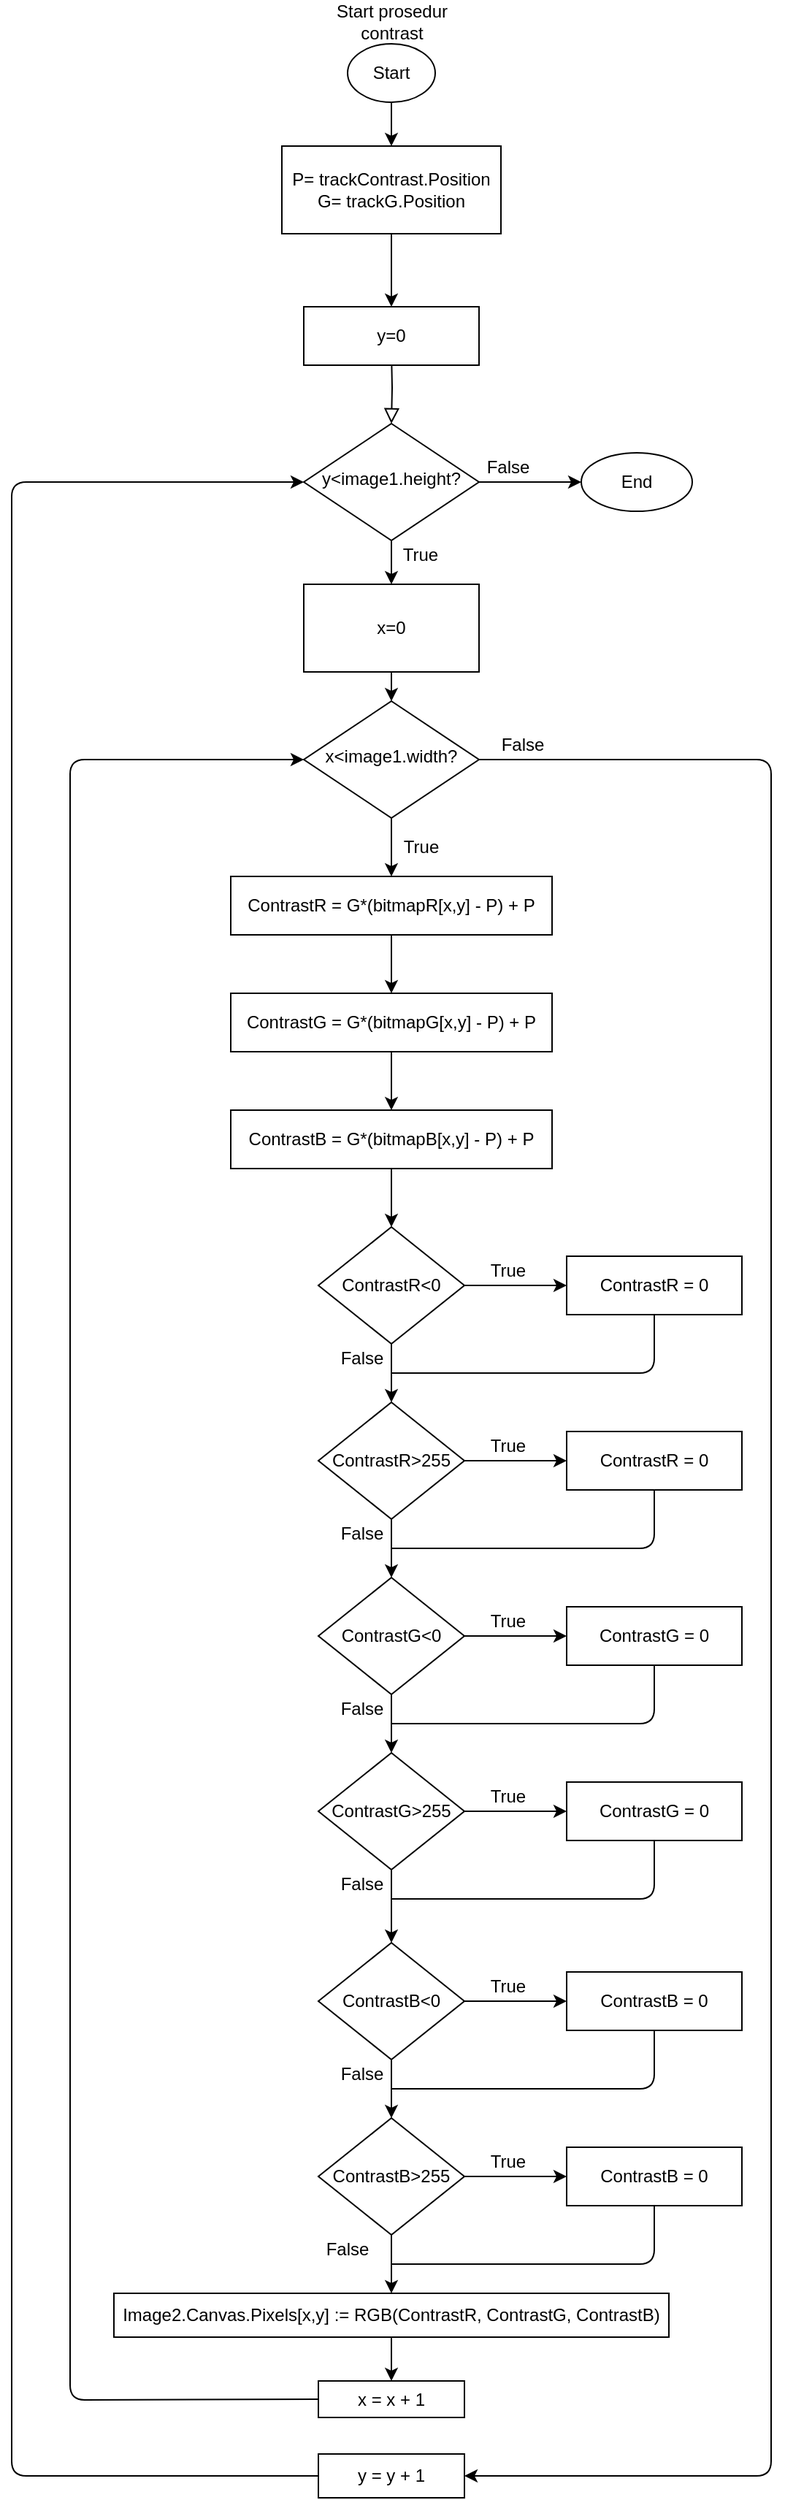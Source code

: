 <mxfile version="13.7.7" type="device"><diagram id="C5RBs43oDa-KdzZeNtuy" name="Page-1"><mxGraphModel dx="1865" dy="1716" grid="1" gridSize="10" guides="0" tooltips="1" connect="1" arrows="1" fold="1" page="1" pageScale="1" pageWidth="827" pageHeight="1169" math="0" shadow="0"><root><mxCell id="WIyWlLk6GJQsqaUBKTNV-0"/><mxCell id="WIyWlLk6GJQsqaUBKTNV-1" parent="WIyWlLk6GJQsqaUBKTNV-0"/><mxCell id="WIyWlLk6GJQsqaUBKTNV-2" value="" style="rounded=0;html=1;jettySize=auto;orthogonalLoop=1;fontSize=11;endArrow=block;endFill=0;endSize=8;strokeWidth=1;shadow=0;labelBackgroundColor=none;edgeStyle=orthogonalEdgeStyle;" parent="WIyWlLk6GJQsqaUBKTNV-1" target="WIyWlLk6GJQsqaUBKTNV-6" edge="1"><mxGeometry relative="1" as="geometry"><mxPoint x="220" y="120" as="sourcePoint"/></mxGeometry></mxCell><mxCell id="r53oP7SHYZBsYk_jPotE-47" style="edgeStyle=orthogonalEdgeStyle;rounded=0;orthogonalLoop=1;jettySize=auto;html=1;exitX=0.5;exitY=1;exitDx=0;exitDy=0;entryX=0.5;entryY=0;entryDx=0;entryDy=0;" edge="1" parent="WIyWlLk6GJQsqaUBKTNV-1" source="WIyWlLk6GJQsqaUBKTNV-6" target="r53oP7SHYZBsYk_jPotE-46"><mxGeometry relative="1" as="geometry"/></mxCell><mxCell id="WIyWlLk6GJQsqaUBKTNV-6" value="y&amp;lt;image1.height?" style="rhombus;whiteSpace=wrap;html=1;shadow=0;fontFamily=Helvetica;fontSize=12;align=center;strokeWidth=1;spacing=6;spacingTop=-4;" parent="WIyWlLk6GJQsqaUBKTNV-1" vertex="1"><mxGeometry x="160" y="170" width="120" height="80" as="geometry"/></mxCell><mxCell id="r53oP7SHYZBsYk_jPotE-50" value="" style="edgeStyle=orthogonalEdgeStyle;rounded=0;orthogonalLoop=1;jettySize=auto;html=1;" edge="1" parent="WIyWlLk6GJQsqaUBKTNV-1" source="WIyWlLk6GJQsqaUBKTNV-10" target="r53oP7SHYZBsYk_jPotE-49"><mxGeometry relative="1" as="geometry"/></mxCell><mxCell id="WIyWlLk6GJQsqaUBKTNV-10" value="x&amp;lt;image1.width?" style="rhombus;whiteSpace=wrap;html=1;shadow=0;fontFamily=Helvetica;fontSize=12;align=center;strokeWidth=1;spacing=6;spacingTop=-4;" parent="WIyWlLk6GJQsqaUBKTNV-1" vertex="1"><mxGeometry x="160" y="360" width="120" height="80" as="geometry"/></mxCell><mxCell id="r53oP7SHYZBsYk_jPotE-42" style="edgeStyle=orthogonalEdgeStyle;rounded=0;orthogonalLoop=1;jettySize=auto;html=1;exitX=0.5;exitY=1;exitDx=0;exitDy=0;entryX=0.5;entryY=0;entryDx=0;entryDy=0;" edge="1" parent="WIyWlLk6GJQsqaUBKTNV-1" source="r53oP7SHYZBsYk_jPotE-0" target="r53oP7SHYZBsYk_jPotE-40"><mxGeometry relative="1" as="geometry"/></mxCell><mxCell id="r53oP7SHYZBsYk_jPotE-0" value="Start" style="ellipse;whiteSpace=wrap;html=1;" vertex="1" parent="WIyWlLk6GJQsqaUBKTNV-1"><mxGeometry x="190" y="-90" width="60" height="40" as="geometry"/></mxCell><mxCell id="r53oP7SHYZBsYk_jPotE-1" value="&lt;div&gt;Start prosedur&lt;/div&gt;&lt;div&gt;contrast&lt;br&gt;&lt;/div&gt;" style="text;html=1;align=center;verticalAlign=middle;resizable=0;points=[];autosize=1;" vertex="1" parent="WIyWlLk6GJQsqaUBKTNV-1"><mxGeometry x="175" y="-120" width="90" height="30" as="geometry"/></mxCell><mxCell id="r53oP7SHYZBsYk_jPotE-4" value="End" style="ellipse;whiteSpace=wrap;html=1;" vertex="1" parent="WIyWlLk6GJQsqaUBKTNV-1"><mxGeometry x="350" y="190" width="76" height="40" as="geometry"/></mxCell><mxCell id="r53oP7SHYZBsYk_jPotE-5" value="False" style="text;html=1;strokeColor=none;fillColor=none;align=center;verticalAlign=middle;whiteSpace=wrap;rounded=0;" vertex="1" parent="WIyWlLk6GJQsqaUBKTNV-1"><mxGeometry x="280" y="190" width="40" height="20" as="geometry"/></mxCell><mxCell id="r53oP7SHYZBsYk_jPotE-6" value="" style="endArrow=classic;html=1;exitX=1;exitY=0.5;exitDx=0;exitDy=0;entryX=0;entryY=0.5;entryDx=0;entryDy=0;" edge="1" parent="WIyWlLk6GJQsqaUBKTNV-1" source="WIyWlLk6GJQsqaUBKTNV-6" target="r53oP7SHYZBsYk_jPotE-4"><mxGeometry width="50" height="50" relative="1" as="geometry"><mxPoint x="390" y="190" as="sourcePoint"/><mxPoint x="440" y="140" as="targetPoint"/></mxGeometry></mxCell><mxCell id="r53oP7SHYZBsYk_jPotE-9" value="True" style="text;html=1;strokeColor=none;fillColor=none;align=center;verticalAlign=middle;whiteSpace=wrap;rounded=0;" vertex="1" parent="WIyWlLk6GJQsqaUBKTNV-1"><mxGeometry x="220" y="250" width="40" height="20" as="geometry"/></mxCell><mxCell id="r53oP7SHYZBsYk_jPotE-20" value="True" style="text;html=1;align=center;verticalAlign=middle;resizable=0;points=[];autosize=1;" vertex="1" parent="WIyWlLk6GJQsqaUBKTNV-1"><mxGeometry x="220" y="450" width="40" height="20" as="geometry"/></mxCell><mxCell id="r53oP7SHYZBsYk_jPotE-59" value="" style="edgeStyle=orthogonalEdgeStyle;rounded=0;orthogonalLoop=1;jettySize=auto;html=1;" edge="1" parent="WIyWlLk6GJQsqaUBKTNV-1" source="r53oP7SHYZBsYk_jPotE-31" target="r53oP7SHYZBsYk_jPotE-58"><mxGeometry relative="1" as="geometry"/></mxCell><mxCell id="r53oP7SHYZBsYk_jPotE-31" value="ContrastR&amp;lt;0" style="rhombus;whiteSpace=wrap;html=1;" vertex="1" parent="WIyWlLk6GJQsqaUBKTNV-1"><mxGeometry x="170" y="720" width="100" height="80" as="geometry"/></mxCell><mxCell id="r53oP7SHYZBsYk_jPotE-32" value="" style="endArrow=classic;html=1;exitX=1;exitY=0.5;exitDx=0;exitDy=0;entryX=0;entryY=0.5;entryDx=0;entryDy=0;" edge="1" parent="WIyWlLk6GJQsqaUBKTNV-1" source="r53oP7SHYZBsYk_jPotE-31" target="r53oP7SHYZBsYk_jPotE-56"><mxGeometry width="50" height="50" relative="1" as="geometry"><mxPoint x="370" y="690" as="sourcePoint"/><mxPoint x="300" y="760" as="targetPoint"/></mxGeometry></mxCell><mxCell id="r53oP7SHYZBsYk_jPotE-35" value="y=0" style="rounded=0;whiteSpace=wrap;html=1;" vertex="1" parent="WIyWlLk6GJQsqaUBKTNV-1"><mxGeometry x="160" y="90" width="120" height="40" as="geometry"/></mxCell><mxCell id="r53oP7SHYZBsYk_jPotE-44" style="edgeStyle=orthogonalEdgeStyle;rounded=0;orthogonalLoop=1;jettySize=auto;html=1;exitX=0.5;exitY=1;exitDx=0;exitDy=0;entryX=0.5;entryY=0;entryDx=0;entryDy=0;" edge="1" parent="WIyWlLk6GJQsqaUBKTNV-1" source="r53oP7SHYZBsYk_jPotE-40" target="r53oP7SHYZBsYk_jPotE-35"><mxGeometry relative="1" as="geometry"/></mxCell><mxCell id="r53oP7SHYZBsYk_jPotE-40" value="&lt;div&gt;P= trackContrast.Position&lt;/div&gt;&lt;div&gt;G= trackG.Position&lt;br&gt;&lt;/div&gt;" style="rounded=0;whiteSpace=wrap;html=1;" vertex="1" parent="WIyWlLk6GJQsqaUBKTNV-1"><mxGeometry x="145" y="-20" width="150" height="60" as="geometry"/></mxCell><mxCell id="r53oP7SHYZBsYk_jPotE-48" style="edgeStyle=orthogonalEdgeStyle;rounded=0;orthogonalLoop=1;jettySize=auto;html=1;exitX=0.5;exitY=1;exitDx=0;exitDy=0;entryX=0.5;entryY=0;entryDx=0;entryDy=0;" edge="1" parent="WIyWlLk6GJQsqaUBKTNV-1" source="r53oP7SHYZBsYk_jPotE-46" target="WIyWlLk6GJQsqaUBKTNV-10"><mxGeometry relative="1" as="geometry"/></mxCell><mxCell id="r53oP7SHYZBsYk_jPotE-46" value="x=0" style="rounded=0;whiteSpace=wrap;html=1;" vertex="1" parent="WIyWlLk6GJQsqaUBKTNV-1"><mxGeometry x="160" y="280" width="120" height="60" as="geometry"/></mxCell><mxCell id="r53oP7SHYZBsYk_jPotE-53" style="edgeStyle=orthogonalEdgeStyle;rounded=0;orthogonalLoop=1;jettySize=auto;html=1;exitX=0.5;exitY=1;exitDx=0;exitDy=0;entryX=0.5;entryY=0;entryDx=0;entryDy=0;" edge="1" parent="WIyWlLk6GJQsqaUBKTNV-1" source="r53oP7SHYZBsYk_jPotE-49" target="r53oP7SHYZBsYk_jPotE-51"><mxGeometry relative="1" as="geometry"/></mxCell><mxCell id="r53oP7SHYZBsYk_jPotE-49" value="ContrastR = G*(bitmapR[x,y] - P) + P&lt;br&gt;" style="rounded=0;whiteSpace=wrap;html=1;" vertex="1" parent="WIyWlLk6GJQsqaUBKTNV-1"><mxGeometry x="110" y="480" width="220" height="40" as="geometry"/></mxCell><mxCell id="r53oP7SHYZBsYk_jPotE-54" style="edgeStyle=orthogonalEdgeStyle;rounded=0;orthogonalLoop=1;jettySize=auto;html=1;exitX=0.5;exitY=1;exitDx=0;exitDy=0;" edge="1" parent="WIyWlLk6GJQsqaUBKTNV-1" source="r53oP7SHYZBsYk_jPotE-51" target="r53oP7SHYZBsYk_jPotE-52"><mxGeometry relative="1" as="geometry"/></mxCell><mxCell id="r53oP7SHYZBsYk_jPotE-51" value="ContrastG = G*(bitmapG[x,y] - P) + P" style="rounded=0;whiteSpace=wrap;html=1;" vertex="1" parent="WIyWlLk6GJQsqaUBKTNV-1"><mxGeometry x="110" y="560" width="220" height="40" as="geometry"/></mxCell><mxCell id="r53oP7SHYZBsYk_jPotE-55" style="edgeStyle=orthogonalEdgeStyle;rounded=0;orthogonalLoop=1;jettySize=auto;html=1;exitX=0.5;exitY=1;exitDx=0;exitDy=0;entryX=0.5;entryY=0;entryDx=0;entryDy=0;" edge="1" parent="WIyWlLk6GJQsqaUBKTNV-1" source="r53oP7SHYZBsYk_jPotE-52" target="r53oP7SHYZBsYk_jPotE-31"><mxGeometry relative="1" as="geometry"/></mxCell><mxCell id="r53oP7SHYZBsYk_jPotE-52" value="ContrastB = G*(bitmapB[x,y] - P) + P" style="rounded=0;whiteSpace=wrap;html=1;" vertex="1" parent="WIyWlLk6GJQsqaUBKTNV-1"><mxGeometry x="110" y="640" width="220" height="40" as="geometry"/></mxCell><mxCell id="r53oP7SHYZBsYk_jPotE-56" value="ContrastR = 0" style="rounded=0;whiteSpace=wrap;html=1;" vertex="1" parent="WIyWlLk6GJQsqaUBKTNV-1"><mxGeometry x="340" y="740" width="120" height="40" as="geometry"/></mxCell><mxCell id="r53oP7SHYZBsYk_jPotE-57" value="True" style="text;html=1;strokeColor=none;fillColor=none;align=center;verticalAlign=middle;whiteSpace=wrap;rounded=0;" vertex="1" parent="WIyWlLk6GJQsqaUBKTNV-1"><mxGeometry x="280" y="740" width="40" height="20" as="geometry"/></mxCell><mxCell id="r53oP7SHYZBsYk_jPotE-63" value="" style="edgeStyle=orthogonalEdgeStyle;rounded=0;orthogonalLoop=1;jettySize=auto;html=1;" edge="1" parent="WIyWlLk6GJQsqaUBKTNV-1" source="r53oP7SHYZBsYk_jPotE-58" target="r53oP7SHYZBsYk_jPotE-62"><mxGeometry relative="1" as="geometry"/></mxCell><mxCell id="r53oP7SHYZBsYk_jPotE-68" value="" style="edgeStyle=orthogonalEdgeStyle;rounded=0;orthogonalLoop=1;jettySize=auto;html=1;" edge="1" parent="WIyWlLk6GJQsqaUBKTNV-1" source="r53oP7SHYZBsYk_jPotE-58" target="r53oP7SHYZBsYk_jPotE-64"><mxGeometry relative="1" as="geometry"/></mxCell><mxCell id="r53oP7SHYZBsYk_jPotE-58" value="ContrastR&amp;gt;255" style="rhombus;whiteSpace=wrap;html=1;" vertex="1" parent="WIyWlLk6GJQsqaUBKTNV-1"><mxGeometry x="170" y="840" width="100" height="80" as="geometry"/></mxCell><mxCell id="r53oP7SHYZBsYk_jPotE-60" value="" style="endArrow=none;html=1;entryX=0.5;entryY=1;entryDx=0;entryDy=0;" edge="1" parent="WIyWlLk6GJQsqaUBKTNV-1" target="r53oP7SHYZBsYk_jPotE-56"><mxGeometry width="50" height="50" relative="1" as="geometry"><mxPoint x="220" y="820" as="sourcePoint"/><mxPoint x="390" y="780" as="targetPoint"/><Array as="points"><mxPoint x="400" y="820"/></Array></mxGeometry></mxCell><mxCell id="r53oP7SHYZBsYk_jPotE-61" value="False" style="text;html=1;strokeColor=none;fillColor=none;align=center;verticalAlign=middle;whiteSpace=wrap;rounded=0;" vertex="1" parent="WIyWlLk6GJQsqaUBKTNV-1"><mxGeometry x="180" y="1290" width="40" height="20" as="geometry"/></mxCell><mxCell id="r53oP7SHYZBsYk_jPotE-62" value="ContrastR = 0" style="rounded=0;whiteSpace=wrap;html=1;" vertex="1" parent="WIyWlLk6GJQsqaUBKTNV-1"><mxGeometry x="340" y="860" width="120" height="40" as="geometry"/></mxCell><mxCell id="r53oP7SHYZBsYk_jPotE-67" value="" style="edgeStyle=orthogonalEdgeStyle;rounded=0;orthogonalLoop=1;jettySize=auto;html=1;" edge="1" parent="WIyWlLk6GJQsqaUBKTNV-1" source="r53oP7SHYZBsYk_jPotE-64" target="r53oP7SHYZBsYk_jPotE-66"><mxGeometry relative="1" as="geometry"/></mxCell><mxCell id="r53oP7SHYZBsYk_jPotE-72" value="" style="edgeStyle=orthogonalEdgeStyle;rounded=0;orthogonalLoop=1;jettySize=auto;html=1;" edge="1" parent="WIyWlLk6GJQsqaUBKTNV-1" source="r53oP7SHYZBsYk_jPotE-64" target="r53oP7SHYZBsYk_jPotE-69"><mxGeometry relative="1" as="geometry"/></mxCell><mxCell id="r53oP7SHYZBsYk_jPotE-64" value="ContrastG&amp;lt;0" style="rhombus;whiteSpace=wrap;html=1;" vertex="1" parent="WIyWlLk6GJQsqaUBKTNV-1"><mxGeometry x="170" y="960" width="100" height="80" as="geometry"/></mxCell><mxCell id="r53oP7SHYZBsYk_jPotE-66" value="ContrastG = 0" style="rounded=0;whiteSpace=wrap;html=1;" vertex="1" parent="WIyWlLk6GJQsqaUBKTNV-1"><mxGeometry x="340" y="980" width="120" height="40" as="geometry"/></mxCell><mxCell id="r53oP7SHYZBsYk_jPotE-71" value="" style="edgeStyle=orthogonalEdgeStyle;rounded=0;orthogonalLoop=1;jettySize=auto;html=1;" edge="1" parent="WIyWlLk6GJQsqaUBKTNV-1" source="r53oP7SHYZBsYk_jPotE-69" target="r53oP7SHYZBsYk_jPotE-70"><mxGeometry relative="1" as="geometry"/></mxCell><mxCell id="r53oP7SHYZBsYk_jPotE-74" value="" style="edgeStyle=orthogonalEdgeStyle;rounded=0;orthogonalLoop=1;jettySize=auto;html=1;" edge="1" parent="WIyWlLk6GJQsqaUBKTNV-1" source="r53oP7SHYZBsYk_jPotE-69" target="r53oP7SHYZBsYk_jPotE-73"><mxGeometry relative="1" as="geometry"/></mxCell><mxCell id="r53oP7SHYZBsYk_jPotE-69" value="ContrastG&amp;gt;255" style="rhombus;whiteSpace=wrap;html=1;" vertex="1" parent="WIyWlLk6GJQsqaUBKTNV-1"><mxGeometry x="170" y="1080" width="100" height="80" as="geometry"/></mxCell><mxCell id="r53oP7SHYZBsYk_jPotE-70" value="ContrastG = 0" style="rounded=0;whiteSpace=wrap;html=1;" vertex="1" parent="WIyWlLk6GJQsqaUBKTNV-1"><mxGeometry x="340" y="1100" width="120" height="40" as="geometry"/></mxCell><mxCell id="r53oP7SHYZBsYk_jPotE-79" value="" style="edgeStyle=orthogonalEdgeStyle;rounded=0;orthogonalLoop=1;jettySize=auto;html=1;" edge="1" parent="WIyWlLk6GJQsqaUBKTNV-1" source="r53oP7SHYZBsYk_jPotE-73" target="r53oP7SHYZBsYk_jPotE-78"><mxGeometry relative="1" as="geometry"/></mxCell><mxCell id="r53oP7SHYZBsYk_jPotE-81" value="" style="edgeStyle=orthogonalEdgeStyle;rounded=0;orthogonalLoop=1;jettySize=auto;html=1;" edge="1" parent="WIyWlLk6GJQsqaUBKTNV-1" source="r53oP7SHYZBsYk_jPotE-73" target="r53oP7SHYZBsYk_jPotE-80"><mxGeometry relative="1" as="geometry"/></mxCell><mxCell id="r53oP7SHYZBsYk_jPotE-73" value="ContrastB&amp;lt;0" style="rhombus;whiteSpace=wrap;html=1;" vertex="1" parent="WIyWlLk6GJQsqaUBKTNV-1"><mxGeometry x="170" y="1210" width="100" height="80" as="geometry"/></mxCell><mxCell id="r53oP7SHYZBsYk_jPotE-75" value="" style="endArrow=none;html=1;entryX=0.5;entryY=1;entryDx=0;entryDy=0;" edge="1" parent="WIyWlLk6GJQsqaUBKTNV-1"><mxGeometry width="50" height="50" relative="1" as="geometry"><mxPoint x="220" y="940" as="sourcePoint"/><mxPoint x="400" y="900" as="targetPoint"/><Array as="points"><mxPoint x="400" y="940"/></Array></mxGeometry></mxCell><mxCell id="r53oP7SHYZBsYk_jPotE-76" value="" style="endArrow=none;html=1;entryX=0.5;entryY=1;entryDx=0;entryDy=0;" edge="1" parent="WIyWlLk6GJQsqaUBKTNV-1"><mxGeometry width="50" height="50" relative="1" as="geometry"><mxPoint x="220" y="1060" as="sourcePoint"/><mxPoint x="400" y="1020" as="targetPoint"/><Array as="points"><mxPoint x="400" y="1060"/></Array></mxGeometry></mxCell><mxCell id="r53oP7SHYZBsYk_jPotE-77" value="" style="endArrow=none;html=1;entryX=0.5;entryY=1;entryDx=0;entryDy=0;" edge="1" parent="WIyWlLk6GJQsqaUBKTNV-1"><mxGeometry width="50" height="50" relative="1" as="geometry"><mxPoint x="220" y="1180" as="sourcePoint"/><mxPoint x="400" y="1140" as="targetPoint"/><Array as="points"><mxPoint x="400" y="1180"/></Array></mxGeometry></mxCell><mxCell id="r53oP7SHYZBsYk_jPotE-78" value="ContrastB = 0" style="rounded=0;whiteSpace=wrap;html=1;" vertex="1" parent="WIyWlLk6GJQsqaUBKTNV-1"><mxGeometry x="340" y="1230" width="120" height="40" as="geometry"/></mxCell><mxCell id="r53oP7SHYZBsYk_jPotE-84" value="" style="edgeStyle=orthogonalEdgeStyle;rounded=0;orthogonalLoop=1;jettySize=auto;html=1;" edge="1" parent="WIyWlLk6GJQsqaUBKTNV-1" source="r53oP7SHYZBsYk_jPotE-80" target="r53oP7SHYZBsYk_jPotE-82"><mxGeometry relative="1" as="geometry"/></mxCell><mxCell id="r53oP7SHYZBsYk_jPotE-101" value="" style="edgeStyle=orthogonalEdgeStyle;rounded=0;orthogonalLoop=1;jettySize=auto;html=1;" edge="1" parent="WIyWlLk6GJQsqaUBKTNV-1" source="r53oP7SHYZBsYk_jPotE-80" target="r53oP7SHYZBsYk_jPotE-100"><mxGeometry relative="1" as="geometry"/></mxCell><mxCell id="r53oP7SHYZBsYk_jPotE-80" value="ContrastB&amp;gt;255" style="rhombus;whiteSpace=wrap;html=1;" vertex="1" parent="WIyWlLk6GJQsqaUBKTNV-1"><mxGeometry x="170" y="1330" width="100" height="80" as="geometry"/></mxCell><mxCell id="r53oP7SHYZBsYk_jPotE-82" value="ContrastB = 0" style="rounded=0;whiteSpace=wrap;html=1;" vertex="1" parent="WIyWlLk6GJQsqaUBKTNV-1"><mxGeometry x="340" y="1350" width="120" height="40" as="geometry"/></mxCell><mxCell id="r53oP7SHYZBsYk_jPotE-85" value="" style="endArrow=none;html=1;entryX=0.5;entryY=1;entryDx=0;entryDy=0;" edge="1" parent="WIyWlLk6GJQsqaUBKTNV-1"><mxGeometry width="50" height="50" relative="1" as="geometry"><mxPoint x="220" y="1310" as="sourcePoint"/><mxPoint x="400" y="1270" as="targetPoint"/><Array as="points"><mxPoint x="400" y="1310"/></Array></mxGeometry></mxCell><mxCell id="r53oP7SHYZBsYk_jPotE-86" value="" style="endArrow=none;html=1;entryX=0.5;entryY=1;entryDx=0;entryDy=0;" edge="1" parent="WIyWlLk6GJQsqaUBKTNV-1"><mxGeometry width="50" height="50" relative="1" as="geometry"><mxPoint x="220" y="1430" as="sourcePoint"/><mxPoint x="400" y="1390" as="targetPoint"/><Array as="points"><mxPoint x="400" y="1430"/></Array></mxGeometry></mxCell><mxCell id="r53oP7SHYZBsYk_jPotE-87" value="True" style="text;html=1;strokeColor=none;fillColor=none;align=center;verticalAlign=middle;whiteSpace=wrap;rounded=0;" vertex="1" parent="WIyWlLk6GJQsqaUBKTNV-1"><mxGeometry x="280" y="1100" width="40" height="20" as="geometry"/></mxCell><mxCell id="r53oP7SHYZBsYk_jPotE-88" value="False" style="text;html=1;strokeColor=none;fillColor=none;align=center;verticalAlign=middle;whiteSpace=wrap;rounded=0;" vertex="1" parent="WIyWlLk6GJQsqaUBKTNV-1"><mxGeometry x="180" y="800" width="40" height="20" as="geometry"/></mxCell><mxCell id="r53oP7SHYZBsYk_jPotE-89" value="True" style="text;html=1;strokeColor=none;fillColor=none;align=center;verticalAlign=middle;whiteSpace=wrap;rounded=0;" vertex="1" parent="WIyWlLk6GJQsqaUBKTNV-1"><mxGeometry x="280" y="860" width="40" height="20" as="geometry"/></mxCell><mxCell id="r53oP7SHYZBsYk_jPotE-90" value="False" style="text;html=1;strokeColor=none;fillColor=none;align=center;verticalAlign=middle;whiteSpace=wrap;rounded=0;" vertex="1" parent="WIyWlLk6GJQsqaUBKTNV-1"><mxGeometry x="180" y="1040" width="40" height="20" as="geometry"/></mxCell><mxCell id="r53oP7SHYZBsYk_jPotE-91" value="True" style="text;html=1;strokeColor=none;fillColor=none;align=center;verticalAlign=middle;whiteSpace=wrap;rounded=0;" vertex="1" parent="WIyWlLk6GJQsqaUBKTNV-1"><mxGeometry x="280" y="1230" width="40" height="20" as="geometry"/></mxCell><mxCell id="r53oP7SHYZBsYk_jPotE-92" value="False" style="text;html=1;strokeColor=none;fillColor=none;align=center;verticalAlign=middle;whiteSpace=wrap;rounded=0;" vertex="1" parent="WIyWlLk6GJQsqaUBKTNV-1"><mxGeometry x="180" y="920" width="40" height="20" as="geometry"/></mxCell><mxCell id="r53oP7SHYZBsYk_jPotE-93" value="True" style="text;html=1;strokeColor=none;fillColor=none;align=center;verticalAlign=middle;whiteSpace=wrap;rounded=0;" vertex="1" parent="WIyWlLk6GJQsqaUBKTNV-1"><mxGeometry x="280" y="980" width="40" height="20" as="geometry"/></mxCell><mxCell id="r53oP7SHYZBsYk_jPotE-94" value="False" style="text;html=1;strokeColor=none;fillColor=none;align=center;verticalAlign=middle;whiteSpace=wrap;rounded=0;" vertex="1" parent="WIyWlLk6GJQsqaUBKTNV-1"><mxGeometry x="180" y="1160" width="40" height="20" as="geometry"/></mxCell><mxCell id="r53oP7SHYZBsYk_jPotE-98" value="True" style="text;html=1;strokeColor=none;fillColor=none;align=center;verticalAlign=middle;whiteSpace=wrap;rounded=0;" vertex="1" parent="WIyWlLk6GJQsqaUBKTNV-1"><mxGeometry x="280" y="1350" width="40" height="20" as="geometry"/></mxCell><mxCell id="r53oP7SHYZBsYk_jPotE-99" value="False" style="text;html=1;strokeColor=none;fillColor=none;align=center;verticalAlign=middle;whiteSpace=wrap;rounded=0;" vertex="1" parent="WIyWlLk6GJQsqaUBKTNV-1"><mxGeometry x="170" y="1410" width="40" height="20" as="geometry"/></mxCell><mxCell id="r53oP7SHYZBsYk_jPotE-105" value="" style="edgeStyle=orthogonalEdgeStyle;rounded=0;orthogonalLoop=1;jettySize=auto;html=1;" edge="1" parent="WIyWlLk6GJQsqaUBKTNV-1" source="r53oP7SHYZBsYk_jPotE-100" target="r53oP7SHYZBsYk_jPotE-104"><mxGeometry relative="1" as="geometry"/></mxCell><mxCell id="r53oP7SHYZBsYk_jPotE-100" value="Image2.Canvas.Pixels[x,y] := RGB(ContrastR, ContrastG, ContrastB)" style="whiteSpace=wrap;html=1;" vertex="1" parent="WIyWlLk6GJQsqaUBKTNV-1"><mxGeometry x="30" y="1450" width="380" height="30" as="geometry"/></mxCell><mxCell id="r53oP7SHYZBsYk_jPotE-104" value="x = x + 1" style="whiteSpace=wrap;html=1;" vertex="1" parent="WIyWlLk6GJQsqaUBKTNV-1"><mxGeometry x="170" y="1510" width="100" height="25" as="geometry"/></mxCell><mxCell id="r53oP7SHYZBsYk_jPotE-106" value="" style="endArrow=classic;html=1;exitX=0;exitY=0.5;exitDx=0;exitDy=0;entryX=0;entryY=0.5;entryDx=0;entryDy=0;" edge="1" parent="WIyWlLk6GJQsqaUBKTNV-1" source="r53oP7SHYZBsYk_jPotE-104" target="WIyWlLk6GJQsqaUBKTNV-10"><mxGeometry width="50" height="50" relative="1" as="geometry"><mxPoint x="130" y="1540" as="sourcePoint"/><mxPoint y="1523" as="targetPoint"/><Array as="points"><mxPoint y="1523"/><mxPoint y="400"/></Array></mxGeometry></mxCell><mxCell id="r53oP7SHYZBsYk_jPotE-107" value="y = y + 1" style="rounded=0;whiteSpace=wrap;html=1;" vertex="1" parent="WIyWlLk6GJQsqaUBKTNV-1"><mxGeometry x="170" y="1560" width="100" height="30" as="geometry"/></mxCell><mxCell id="r53oP7SHYZBsYk_jPotE-108" value="" style="endArrow=classic;html=1;exitX=1;exitY=0.5;exitDx=0;exitDy=0;entryX=1;entryY=0.5;entryDx=0;entryDy=0;" edge="1" parent="WIyWlLk6GJQsqaUBKTNV-1" source="WIyWlLk6GJQsqaUBKTNV-10" target="r53oP7SHYZBsYk_jPotE-107"><mxGeometry width="50" height="50" relative="1" as="geometry"><mxPoint x="370" y="470" as="sourcePoint"/><mxPoint x="420" y="420" as="targetPoint"/><Array as="points"><mxPoint x="480" y="400"/><mxPoint x="480" y="1575"/></Array></mxGeometry></mxCell><mxCell id="r53oP7SHYZBsYk_jPotE-110" value="" style="endArrow=classic;html=1;exitX=0;exitY=0.5;exitDx=0;exitDy=0;entryX=0;entryY=0.5;entryDx=0;entryDy=0;" edge="1" parent="WIyWlLk6GJQsqaUBKTNV-1" source="r53oP7SHYZBsYk_jPotE-107" target="WIyWlLk6GJQsqaUBKTNV-6"><mxGeometry width="50" height="50" relative="1" as="geometry"><mxPoint x="80" y="1590" as="sourcePoint"/><mxPoint x="-40" y="1575" as="targetPoint"/><Array as="points"><mxPoint x="-40" y="1575"/><mxPoint x="-40" y="210"/></Array></mxGeometry></mxCell><mxCell id="r53oP7SHYZBsYk_jPotE-111" value="False" style="text;html=1;strokeColor=none;fillColor=none;align=center;verticalAlign=middle;whiteSpace=wrap;rounded=0;" vertex="1" parent="WIyWlLk6GJQsqaUBKTNV-1"><mxGeometry x="290" y="380" width="40" height="20" as="geometry"/></mxCell></root></mxGraphModel></diagram></mxfile>